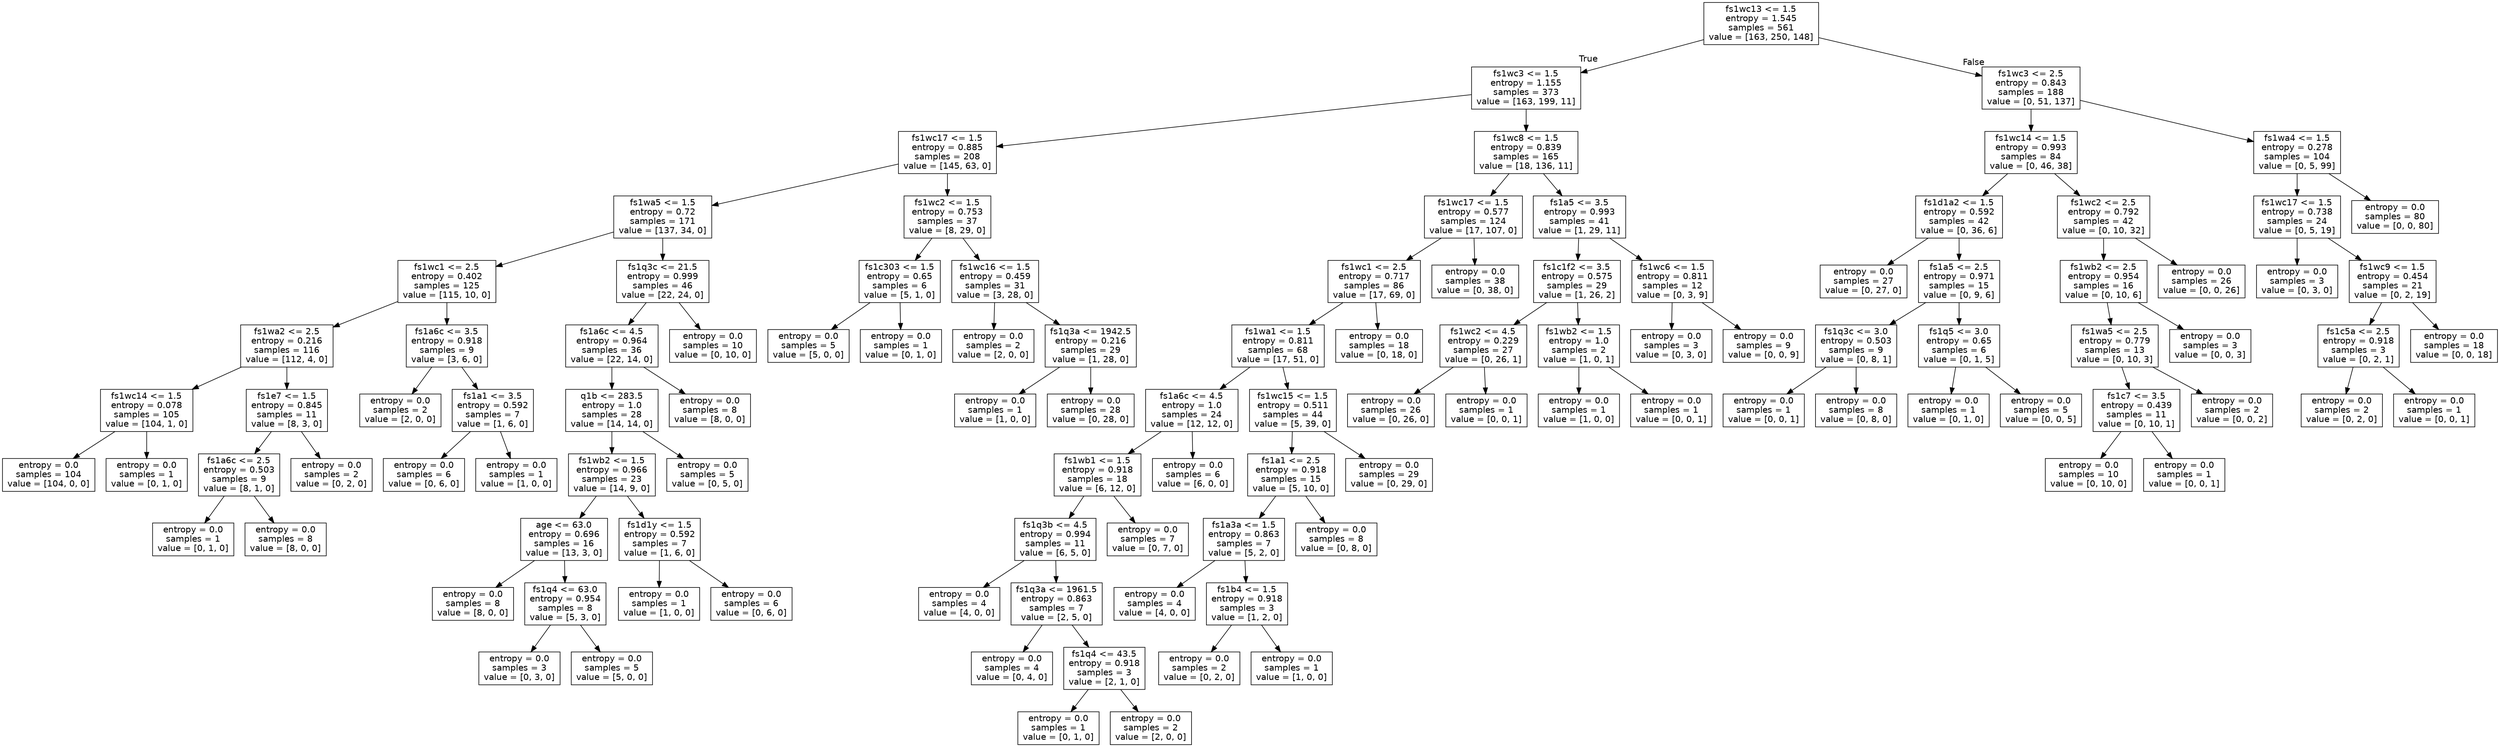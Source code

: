 digraph Tree {
node [shape=box, fontname="helvetica"] ;
edge [fontname="helvetica"] ;
0 [label="fs1wc13 <= 1.5\nentropy = 1.545\nsamples = 561\nvalue = [163, 250, 148]"] ;
1 [label="fs1wc3 <= 1.5\nentropy = 1.155\nsamples = 373\nvalue = [163, 199, 11]"] ;
0 -> 1 [labeldistance=2.5, labelangle=45, headlabel="True"] ;
2 [label="fs1wc17 <= 1.5\nentropy = 0.885\nsamples = 208\nvalue = [145, 63, 0]"] ;
1 -> 2 ;
3 [label="fs1wa5 <= 1.5\nentropy = 0.72\nsamples = 171\nvalue = [137, 34, 0]"] ;
2 -> 3 ;
4 [label="fs1wc1 <= 2.5\nentropy = 0.402\nsamples = 125\nvalue = [115, 10, 0]"] ;
3 -> 4 ;
5 [label="fs1wa2 <= 2.5\nentropy = 0.216\nsamples = 116\nvalue = [112, 4, 0]"] ;
4 -> 5 ;
6 [label="fs1wc14 <= 1.5\nentropy = 0.078\nsamples = 105\nvalue = [104, 1, 0]"] ;
5 -> 6 ;
7 [label="entropy = 0.0\nsamples = 104\nvalue = [104, 0, 0]"] ;
6 -> 7 ;
8 [label="entropy = 0.0\nsamples = 1\nvalue = [0, 1, 0]"] ;
6 -> 8 ;
9 [label="fs1e7 <= 1.5\nentropy = 0.845\nsamples = 11\nvalue = [8, 3, 0]"] ;
5 -> 9 ;
10 [label="fs1a6c <= 2.5\nentropy = 0.503\nsamples = 9\nvalue = [8, 1, 0]"] ;
9 -> 10 ;
11 [label="entropy = 0.0\nsamples = 1\nvalue = [0, 1, 0]"] ;
10 -> 11 ;
12 [label="entropy = 0.0\nsamples = 8\nvalue = [8, 0, 0]"] ;
10 -> 12 ;
13 [label="entropy = 0.0\nsamples = 2\nvalue = [0, 2, 0]"] ;
9 -> 13 ;
14 [label="fs1a6c <= 3.5\nentropy = 0.918\nsamples = 9\nvalue = [3, 6, 0]"] ;
4 -> 14 ;
15 [label="entropy = 0.0\nsamples = 2\nvalue = [2, 0, 0]"] ;
14 -> 15 ;
16 [label="fs1a1 <= 3.5\nentropy = 0.592\nsamples = 7\nvalue = [1, 6, 0]"] ;
14 -> 16 ;
17 [label="entropy = 0.0\nsamples = 6\nvalue = [0, 6, 0]"] ;
16 -> 17 ;
18 [label="entropy = 0.0\nsamples = 1\nvalue = [1, 0, 0]"] ;
16 -> 18 ;
19 [label="fs1q3c <= 21.5\nentropy = 0.999\nsamples = 46\nvalue = [22, 24, 0]"] ;
3 -> 19 ;
20 [label="fs1a6c <= 4.5\nentropy = 0.964\nsamples = 36\nvalue = [22, 14, 0]"] ;
19 -> 20 ;
21 [label="q1b <= 283.5\nentropy = 1.0\nsamples = 28\nvalue = [14, 14, 0]"] ;
20 -> 21 ;
22 [label="fs1wb2 <= 1.5\nentropy = 0.966\nsamples = 23\nvalue = [14, 9, 0]"] ;
21 -> 22 ;
23 [label="age <= 63.0\nentropy = 0.696\nsamples = 16\nvalue = [13, 3, 0]"] ;
22 -> 23 ;
24 [label="entropy = 0.0\nsamples = 8\nvalue = [8, 0, 0]"] ;
23 -> 24 ;
25 [label="fs1q4 <= 63.0\nentropy = 0.954\nsamples = 8\nvalue = [5, 3, 0]"] ;
23 -> 25 ;
26 [label="entropy = 0.0\nsamples = 3\nvalue = [0, 3, 0]"] ;
25 -> 26 ;
27 [label="entropy = 0.0\nsamples = 5\nvalue = [5, 0, 0]"] ;
25 -> 27 ;
28 [label="fs1d1y <= 1.5\nentropy = 0.592\nsamples = 7\nvalue = [1, 6, 0]"] ;
22 -> 28 ;
29 [label="entropy = 0.0\nsamples = 1\nvalue = [1, 0, 0]"] ;
28 -> 29 ;
30 [label="entropy = 0.0\nsamples = 6\nvalue = [0, 6, 0]"] ;
28 -> 30 ;
31 [label="entropy = 0.0\nsamples = 5\nvalue = [0, 5, 0]"] ;
21 -> 31 ;
32 [label="entropy = 0.0\nsamples = 8\nvalue = [8, 0, 0]"] ;
20 -> 32 ;
33 [label="entropy = 0.0\nsamples = 10\nvalue = [0, 10, 0]"] ;
19 -> 33 ;
34 [label="fs1wc2 <= 1.5\nentropy = 0.753\nsamples = 37\nvalue = [8, 29, 0]"] ;
2 -> 34 ;
35 [label="fs1c303 <= 1.5\nentropy = 0.65\nsamples = 6\nvalue = [5, 1, 0]"] ;
34 -> 35 ;
36 [label="entropy = 0.0\nsamples = 5\nvalue = [5, 0, 0]"] ;
35 -> 36 ;
37 [label="entropy = 0.0\nsamples = 1\nvalue = [0, 1, 0]"] ;
35 -> 37 ;
38 [label="fs1wc16 <= 1.5\nentropy = 0.459\nsamples = 31\nvalue = [3, 28, 0]"] ;
34 -> 38 ;
39 [label="entropy = 0.0\nsamples = 2\nvalue = [2, 0, 0]"] ;
38 -> 39 ;
40 [label="fs1q3a <= 1942.5\nentropy = 0.216\nsamples = 29\nvalue = [1, 28, 0]"] ;
38 -> 40 ;
41 [label="entropy = 0.0\nsamples = 1\nvalue = [1, 0, 0]"] ;
40 -> 41 ;
42 [label="entropy = 0.0\nsamples = 28\nvalue = [0, 28, 0]"] ;
40 -> 42 ;
43 [label="fs1wc8 <= 1.5\nentropy = 0.839\nsamples = 165\nvalue = [18, 136, 11]"] ;
1 -> 43 ;
44 [label="fs1wc17 <= 1.5\nentropy = 0.577\nsamples = 124\nvalue = [17, 107, 0]"] ;
43 -> 44 ;
45 [label="fs1wc1 <= 2.5\nentropy = 0.717\nsamples = 86\nvalue = [17, 69, 0]"] ;
44 -> 45 ;
46 [label="fs1wa1 <= 1.5\nentropy = 0.811\nsamples = 68\nvalue = [17, 51, 0]"] ;
45 -> 46 ;
47 [label="fs1a6c <= 4.5\nentropy = 1.0\nsamples = 24\nvalue = [12, 12, 0]"] ;
46 -> 47 ;
48 [label="fs1wb1 <= 1.5\nentropy = 0.918\nsamples = 18\nvalue = [6, 12, 0]"] ;
47 -> 48 ;
49 [label="fs1q3b <= 4.5\nentropy = 0.994\nsamples = 11\nvalue = [6, 5, 0]"] ;
48 -> 49 ;
50 [label="entropy = 0.0\nsamples = 4\nvalue = [4, 0, 0]"] ;
49 -> 50 ;
51 [label="fs1q3a <= 1961.5\nentropy = 0.863\nsamples = 7\nvalue = [2, 5, 0]"] ;
49 -> 51 ;
52 [label="entropy = 0.0\nsamples = 4\nvalue = [0, 4, 0]"] ;
51 -> 52 ;
53 [label="fs1q4 <= 43.5\nentropy = 0.918\nsamples = 3\nvalue = [2, 1, 0]"] ;
51 -> 53 ;
54 [label="entropy = 0.0\nsamples = 1\nvalue = [0, 1, 0]"] ;
53 -> 54 ;
55 [label="entropy = 0.0\nsamples = 2\nvalue = [2, 0, 0]"] ;
53 -> 55 ;
56 [label="entropy = 0.0\nsamples = 7\nvalue = [0, 7, 0]"] ;
48 -> 56 ;
57 [label="entropy = 0.0\nsamples = 6\nvalue = [6, 0, 0]"] ;
47 -> 57 ;
58 [label="fs1wc15 <= 1.5\nentropy = 0.511\nsamples = 44\nvalue = [5, 39, 0]"] ;
46 -> 58 ;
59 [label="fs1a1 <= 2.5\nentropy = 0.918\nsamples = 15\nvalue = [5, 10, 0]"] ;
58 -> 59 ;
60 [label="fs1a3a <= 1.5\nentropy = 0.863\nsamples = 7\nvalue = [5, 2, 0]"] ;
59 -> 60 ;
61 [label="entropy = 0.0\nsamples = 4\nvalue = [4, 0, 0]"] ;
60 -> 61 ;
62 [label="fs1b4 <= 1.5\nentropy = 0.918\nsamples = 3\nvalue = [1, 2, 0]"] ;
60 -> 62 ;
63 [label="entropy = 0.0\nsamples = 2\nvalue = [0, 2, 0]"] ;
62 -> 63 ;
64 [label="entropy = 0.0\nsamples = 1\nvalue = [1, 0, 0]"] ;
62 -> 64 ;
65 [label="entropy = 0.0\nsamples = 8\nvalue = [0, 8, 0]"] ;
59 -> 65 ;
66 [label="entropy = 0.0\nsamples = 29\nvalue = [0, 29, 0]"] ;
58 -> 66 ;
67 [label="entropy = 0.0\nsamples = 18\nvalue = [0, 18, 0]"] ;
45 -> 67 ;
68 [label="entropy = 0.0\nsamples = 38\nvalue = [0, 38, 0]"] ;
44 -> 68 ;
69 [label="fs1a5 <= 3.5\nentropy = 0.993\nsamples = 41\nvalue = [1, 29, 11]"] ;
43 -> 69 ;
70 [label="fs1c1f2 <= 3.5\nentropy = 0.575\nsamples = 29\nvalue = [1, 26, 2]"] ;
69 -> 70 ;
71 [label="fs1wc2 <= 4.5\nentropy = 0.229\nsamples = 27\nvalue = [0, 26, 1]"] ;
70 -> 71 ;
72 [label="entropy = 0.0\nsamples = 26\nvalue = [0, 26, 0]"] ;
71 -> 72 ;
73 [label="entropy = 0.0\nsamples = 1\nvalue = [0, 0, 1]"] ;
71 -> 73 ;
74 [label="fs1wb2 <= 1.5\nentropy = 1.0\nsamples = 2\nvalue = [1, 0, 1]"] ;
70 -> 74 ;
75 [label="entropy = 0.0\nsamples = 1\nvalue = [1, 0, 0]"] ;
74 -> 75 ;
76 [label="entropy = 0.0\nsamples = 1\nvalue = [0, 0, 1]"] ;
74 -> 76 ;
77 [label="fs1wc6 <= 1.5\nentropy = 0.811\nsamples = 12\nvalue = [0, 3, 9]"] ;
69 -> 77 ;
78 [label="entropy = 0.0\nsamples = 3\nvalue = [0, 3, 0]"] ;
77 -> 78 ;
79 [label="entropy = 0.0\nsamples = 9\nvalue = [0, 0, 9]"] ;
77 -> 79 ;
80 [label="fs1wc3 <= 2.5\nentropy = 0.843\nsamples = 188\nvalue = [0, 51, 137]"] ;
0 -> 80 [labeldistance=2.5, labelangle=-45, headlabel="False"] ;
81 [label="fs1wc14 <= 1.5\nentropy = 0.993\nsamples = 84\nvalue = [0, 46, 38]"] ;
80 -> 81 ;
82 [label="fs1d1a2 <= 1.5\nentropy = 0.592\nsamples = 42\nvalue = [0, 36, 6]"] ;
81 -> 82 ;
83 [label="entropy = 0.0\nsamples = 27\nvalue = [0, 27, 0]"] ;
82 -> 83 ;
84 [label="fs1a5 <= 2.5\nentropy = 0.971\nsamples = 15\nvalue = [0, 9, 6]"] ;
82 -> 84 ;
85 [label="fs1q3c <= 3.0\nentropy = 0.503\nsamples = 9\nvalue = [0, 8, 1]"] ;
84 -> 85 ;
86 [label="entropy = 0.0\nsamples = 1\nvalue = [0, 0, 1]"] ;
85 -> 86 ;
87 [label="entropy = 0.0\nsamples = 8\nvalue = [0, 8, 0]"] ;
85 -> 87 ;
88 [label="fs1q5 <= 3.0\nentropy = 0.65\nsamples = 6\nvalue = [0, 1, 5]"] ;
84 -> 88 ;
89 [label="entropy = 0.0\nsamples = 1\nvalue = [0, 1, 0]"] ;
88 -> 89 ;
90 [label="entropy = 0.0\nsamples = 5\nvalue = [0, 0, 5]"] ;
88 -> 90 ;
91 [label="fs1wc2 <= 2.5\nentropy = 0.792\nsamples = 42\nvalue = [0, 10, 32]"] ;
81 -> 91 ;
92 [label="fs1wb2 <= 2.5\nentropy = 0.954\nsamples = 16\nvalue = [0, 10, 6]"] ;
91 -> 92 ;
93 [label="fs1wa5 <= 2.5\nentropy = 0.779\nsamples = 13\nvalue = [0, 10, 3]"] ;
92 -> 93 ;
94 [label="fs1c7 <= 3.5\nentropy = 0.439\nsamples = 11\nvalue = [0, 10, 1]"] ;
93 -> 94 ;
95 [label="entropy = 0.0\nsamples = 10\nvalue = [0, 10, 0]"] ;
94 -> 95 ;
96 [label="entropy = 0.0\nsamples = 1\nvalue = [0, 0, 1]"] ;
94 -> 96 ;
97 [label="entropy = 0.0\nsamples = 2\nvalue = [0, 0, 2]"] ;
93 -> 97 ;
98 [label="entropy = 0.0\nsamples = 3\nvalue = [0, 0, 3]"] ;
92 -> 98 ;
99 [label="entropy = 0.0\nsamples = 26\nvalue = [0, 0, 26]"] ;
91 -> 99 ;
100 [label="fs1wa4 <= 1.5\nentropy = 0.278\nsamples = 104\nvalue = [0, 5, 99]"] ;
80 -> 100 ;
101 [label="fs1wc17 <= 1.5\nentropy = 0.738\nsamples = 24\nvalue = [0, 5, 19]"] ;
100 -> 101 ;
102 [label="entropy = 0.0\nsamples = 3\nvalue = [0, 3, 0]"] ;
101 -> 102 ;
103 [label="fs1wc9 <= 1.5\nentropy = 0.454\nsamples = 21\nvalue = [0, 2, 19]"] ;
101 -> 103 ;
104 [label="fs1c5a <= 2.5\nentropy = 0.918\nsamples = 3\nvalue = [0, 2, 1]"] ;
103 -> 104 ;
105 [label="entropy = 0.0\nsamples = 2\nvalue = [0, 2, 0]"] ;
104 -> 105 ;
106 [label="entropy = 0.0\nsamples = 1\nvalue = [0, 0, 1]"] ;
104 -> 106 ;
107 [label="entropy = 0.0\nsamples = 18\nvalue = [0, 0, 18]"] ;
103 -> 107 ;
108 [label="entropy = 0.0\nsamples = 80\nvalue = [0, 0, 80]"] ;
100 -> 108 ;
}